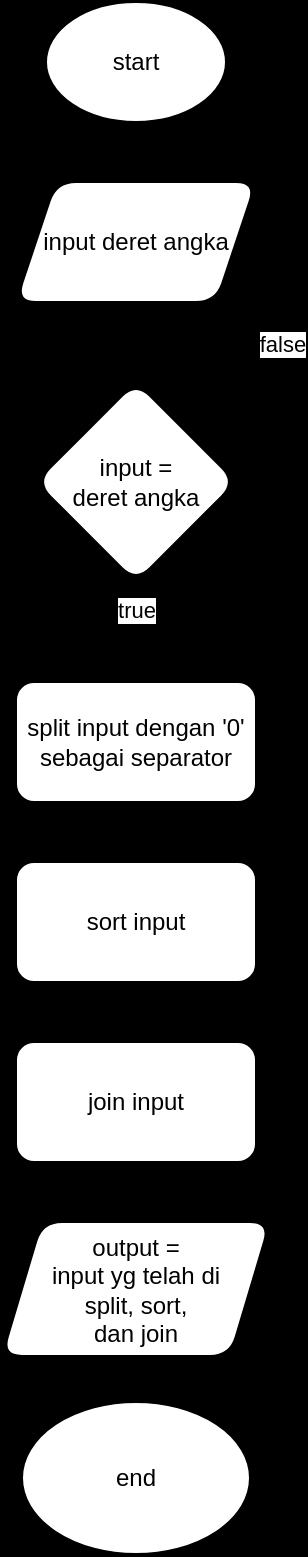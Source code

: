 <mxfile version="21.6.2" type="github">
  <diagram id="C5RBs43oDa-KdzZeNtuy" name="Page-1">
    <mxGraphModel dx="880" dy="522" grid="1" gridSize="10" guides="1" tooltips="1" connect="1" arrows="1" fold="1" page="1" pageScale="1" pageWidth="827" pageHeight="1169" background="#000000" math="0" shadow="0">
      <root>
        <mxCell id="WIyWlLk6GJQsqaUBKTNV-0" />
        <mxCell id="WIyWlLk6GJQsqaUBKTNV-1" parent="WIyWlLk6GJQsqaUBKTNV-0" />
        <mxCell id="vX1J8GAk55mvpKs6fqmA-2" value="" style="edgeStyle=orthogonalEdgeStyle;rounded=1;orthogonalLoop=1;jettySize=auto;html=1;" parent="WIyWlLk6GJQsqaUBKTNV-1" source="vX1J8GAk55mvpKs6fqmA-0" target="vX1J8GAk55mvpKs6fqmA-1" edge="1">
          <mxGeometry relative="1" as="geometry" />
        </mxCell>
        <mxCell id="vX1J8GAk55mvpKs6fqmA-0" value="start" style="ellipse;whiteSpace=wrap;html=1;rounded=1;" parent="WIyWlLk6GJQsqaUBKTNV-1" vertex="1">
          <mxGeometry x="369" y="10" width="90" height="60" as="geometry" />
        </mxCell>
        <mxCell id="vX1J8GAk55mvpKs6fqmA-4" value="" style="edgeStyle=orthogonalEdgeStyle;rounded=1;orthogonalLoop=1;jettySize=auto;html=1;" parent="WIyWlLk6GJQsqaUBKTNV-1" source="vX1J8GAk55mvpKs6fqmA-1" target="vX1J8GAk55mvpKs6fqmA-3" edge="1">
          <mxGeometry relative="1" as="geometry" />
        </mxCell>
        <mxCell id="vX1J8GAk55mvpKs6fqmA-1" value="input deret angka" style="shape=parallelogram;perimeter=parallelogramPerimeter;whiteSpace=wrap;html=1;fixedSize=1;rounded=1;" parent="WIyWlLk6GJQsqaUBKTNV-1" vertex="1">
          <mxGeometry x="354" y="100" width="120" height="60" as="geometry" />
        </mxCell>
        <mxCell id="vX1J8GAk55mvpKs6fqmA-5" style="edgeStyle=orthogonalEdgeStyle;rounded=1;orthogonalLoop=1;jettySize=auto;html=1;exitX=1;exitY=0.5;exitDx=0;exitDy=0;entryX=1;entryY=0.5;entryDx=0;entryDy=0;" parent="WIyWlLk6GJQsqaUBKTNV-1" source="vX1J8GAk55mvpKs6fqmA-3" target="vX1J8GAk55mvpKs6fqmA-1" edge="1">
          <mxGeometry relative="1" as="geometry">
            <Array as="points">
              <mxPoint x="484" y="250" />
              <mxPoint x="484" y="130" />
            </Array>
          </mxGeometry>
        </mxCell>
        <mxCell id="vX1J8GAk55mvpKs6fqmA-6" value="false" style="edgeLabel;html=1;align=center;verticalAlign=middle;resizable=0;points=[];rounded=1;" parent="vX1J8GAk55mvpKs6fqmA-5" vertex="1" connectable="0">
          <mxGeometry x="0.113" y="-3" relative="1" as="geometry">
            <mxPoint as="offset" />
          </mxGeometry>
        </mxCell>
        <mxCell id="vX1J8GAk55mvpKs6fqmA-8" value="" style="edgeStyle=orthogonalEdgeStyle;rounded=1;orthogonalLoop=1;jettySize=auto;html=1;" parent="WIyWlLk6GJQsqaUBKTNV-1" source="vX1J8GAk55mvpKs6fqmA-3" target="vX1J8GAk55mvpKs6fqmA-7" edge="1">
          <mxGeometry relative="1" as="geometry" />
        </mxCell>
        <mxCell id="vX1J8GAk55mvpKs6fqmA-9" value="true" style="edgeLabel;html=1;align=center;verticalAlign=middle;resizable=0;points=[];rounded=1;" parent="vX1J8GAk55mvpKs6fqmA-8" vertex="1" connectable="0">
          <mxGeometry x="-0.44" y="-1" relative="1" as="geometry">
            <mxPoint x="1" as="offset" />
          </mxGeometry>
        </mxCell>
        <mxCell id="vX1J8GAk55mvpKs6fqmA-3" value="input =&lt;br&gt;deret angka" style="rhombus;whiteSpace=wrap;html=1;rounded=1;" parent="WIyWlLk6GJQsqaUBKTNV-1" vertex="1">
          <mxGeometry x="364" y="200" width="100" height="100" as="geometry" />
        </mxCell>
        <mxCell id="vX1J8GAk55mvpKs6fqmA-11" value="" style="edgeStyle=orthogonalEdgeStyle;rounded=1;orthogonalLoop=1;jettySize=auto;html=1;" parent="WIyWlLk6GJQsqaUBKTNV-1" source="vX1J8GAk55mvpKs6fqmA-7" target="vX1J8GAk55mvpKs6fqmA-10" edge="1">
          <mxGeometry relative="1" as="geometry" />
        </mxCell>
        <mxCell id="vX1J8GAk55mvpKs6fqmA-7" value="split input dengan &#39;0&#39; sebagai separator" style="whiteSpace=wrap;html=1;rounded=1;" parent="WIyWlLk6GJQsqaUBKTNV-1" vertex="1">
          <mxGeometry x="354" y="350" width="120" height="60" as="geometry" />
        </mxCell>
        <mxCell id="vX1J8GAk55mvpKs6fqmA-13" value="" style="edgeStyle=orthogonalEdgeStyle;rounded=1;orthogonalLoop=1;jettySize=auto;html=1;" parent="WIyWlLk6GJQsqaUBKTNV-1" source="vX1J8GAk55mvpKs6fqmA-10" target="vX1J8GAk55mvpKs6fqmA-12" edge="1">
          <mxGeometry relative="1" as="geometry" />
        </mxCell>
        <mxCell id="vX1J8GAk55mvpKs6fqmA-10" value="sort input" style="whiteSpace=wrap;html=1;rounded=1;" parent="WIyWlLk6GJQsqaUBKTNV-1" vertex="1">
          <mxGeometry x="354" y="440" width="120" height="60" as="geometry" />
        </mxCell>
        <mxCell id="vX1J8GAk55mvpKs6fqmA-15" value="" style="edgeStyle=orthogonalEdgeStyle;rounded=1;orthogonalLoop=1;jettySize=auto;html=1;" parent="WIyWlLk6GJQsqaUBKTNV-1" source="vX1J8GAk55mvpKs6fqmA-12" target="vX1J8GAk55mvpKs6fqmA-14" edge="1">
          <mxGeometry relative="1" as="geometry" />
        </mxCell>
        <mxCell id="vX1J8GAk55mvpKs6fqmA-12" value="join input" style="whiteSpace=wrap;html=1;rounded=1;" parent="WIyWlLk6GJQsqaUBKTNV-1" vertex="1">
          <mxGeometry x="354" y="530" width="120" height="60" as="geometry" />
        </mxCell>
        <mxCell id="vX1J8GAk55mvpKs6fqmA-17" style="edgeStyle=orthogonalEdgeStyle;rounded=1;orthogonalLoop=1;jettySize=auto;html=1;exitX=0.5;exitY=1;exitDx=0;exitDy=0;entryX=0.5;entryY=0;entryDx=0;entryDy=0;" parent="WIyWlLk6GJQsqaUBKTNV-1" source="vX1J8GAk55mvpKs6fqmA-14" target="vX1J8GAk55mvpKs6fqmA-16" edge="1">
          <mxGeometry relative="1" as="geometry" />
        </mxCell>
        <mxCell id="vX1J8GAk55mvpKs6fqmA-14" value="output =&lt;br&gt;input yg telah di &lt;br&gt;split, sort, &lt;br&gt;dan join" style="shape=parallelogram;perimeter=parallelogramPerimeter;whiteSpace=wrap;html=1;fixedSize=1;rounded=1;" parent="WIyWlLk6GJQsqaUBKTNV-1" vertex="1">
          <mxGeometry x="347" y="620" width="134" height="67" as="geometry" />
        </mxCell>
        <mxCell id="vX1J8GAk55mvpKs6fqmA-16" value="end" style="ellipse;whiteSpace=wrap;html=1;rounded=1;" parent="WIyWlLk6GJQsqaUBKTNV-1" vertex="1">
          <mxGeometry x="357" y="710" width="114" height="76" as="geometry" />
        </mxCell>
      </root>
    </mxGraphModel>
  </diagram>
</mxfile>
